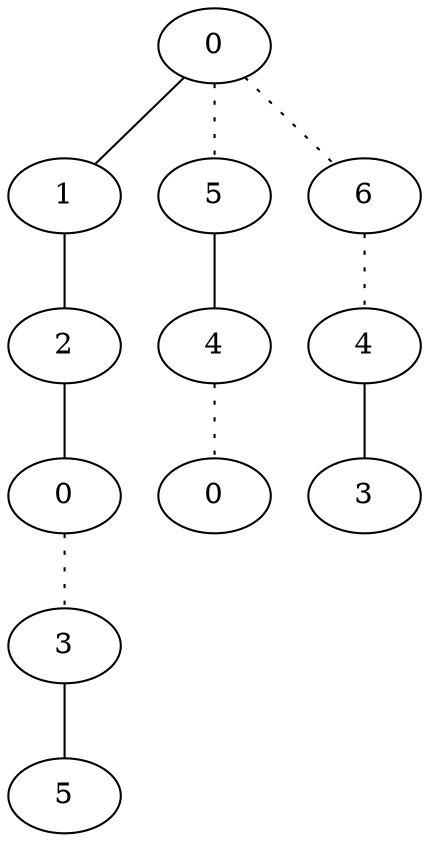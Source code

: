 graph {
a0[label=0];
a1[label=1];
a2[label=2];
a3[label=0];
a4[label=3];
a5[label=5];
a6[label=5];
a7[label=4];
a8[label=0];
a9[label=6];
a10[label=4];
a11[label=3];
a0 -- a1;
a0 -- a6 [style=dotted];
a0 -- a9 [style=dotted];
a1 -- a2;
a2 -- a3;
a3 -- a4 [style=dotted];
a4 -- a5;
a6 -- a7;
a7 -- a8 [style=dotted];
a9 -- a10 [style=dotted];
a10 -- a11;
}
